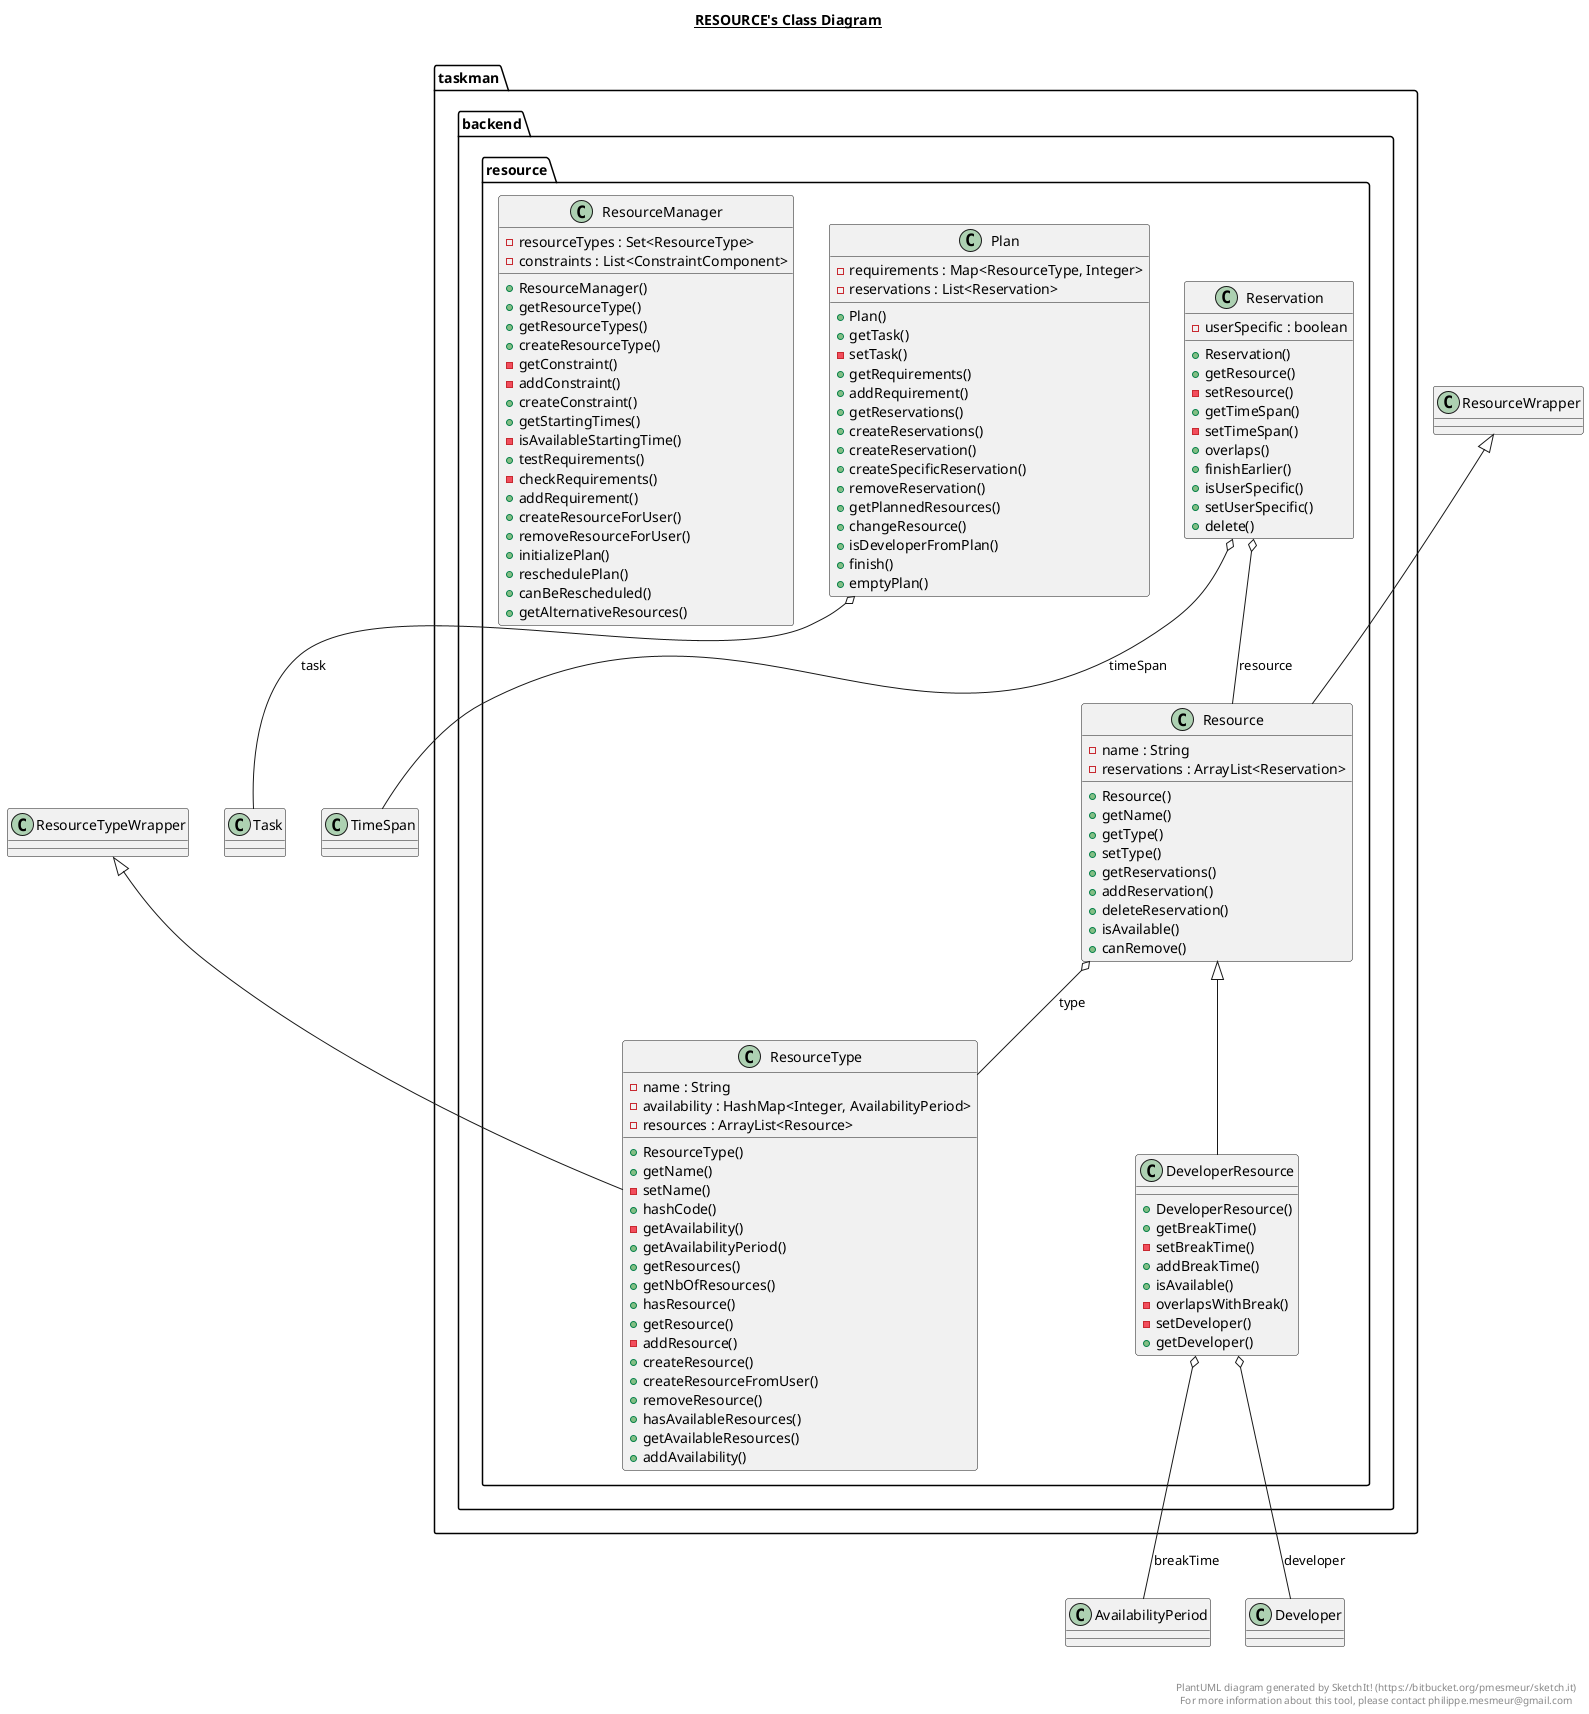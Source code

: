 @startuml

title __RESOURCE's Class Diagram__\n

  package taskman {
    package taskman.backend {
      package taskman.backend.resource {
        class DeveloperResource {
            + DeveloperResource()
            + getBreakTime()
            - setBreakTime()
            + addBreakTime()
            + isAvailable()
            - overlapsWithBreak()
            - setDeveloper()
            + getDeveloper()
        }
      }
    }
  }
  

  package taskman {
    package taskman.backend {
      package taskman.backend.resource {
        class Plan {
            - requirements : Map<ResourceType, Integer>
            - reservations : List<Reservation>
            + Plan()
            + getTask()
            - setTask()
            + getRequirements()
            + addRequirement()
            + getReservations()
            + createReservations()
            + createReservation()
            + createSpecificReservation()
            + removeReservation()
            + getPlannedResources()
            + changeResource()
            + isDeveloperFromPlan()
            + finish()
            + emptyPlan()
        }
      }
    }
  }
  

  package taskman {
    package taskman.backend {
      package taskman.backend.resource {
        class Reservation {
            - userSpecific : boolean
            + Reservation()
            + getResource()
            - setResource()
            + getTimeSpan()
            - setTimeSpan()
            + overlaps()
            + finishEarlier()
            + isUserSpecific()
            + setUserSpecific()
            + delete()
        }
      }
    }
  }
  

  package taskman {
    package taskman.backend {
      package taskman.backend.resource {
        class Resource {
            - name : String
            - reservations : ArrayList<Reservation>
            + Resource()
            + getName()
            + getType()
            + setType()
            + getReservations()
            + addReservation()
            + deleteReservation()
            + isAvailable()
            + canRemove()
        }
      }
    }
  }
  

  package taskman {
    package taskman.backend {
      package taskman.backend.resource {
        class ResourceManager {
            - resourceTypes : Set<ResourceType>
            - constraints : List<ConstraintComponent>
            + ResourceManager()
            + getResourceType()
            + getResourceTypes()
            + createResourceType()
            - getConstraint()
            - addConstraint()
            + createConstraint()
            + getStartingTimes()
            - isAvailableStartingTime()
            + testRequirements()
            - checkRequirements()
            + addRequirement()
            + createResourceForUser()
            + removeResourceForUser()
            + initializePlan()
            + reschedulePlan()
            + canBeRescheduled()
            + getAlternativeResources()
        }
      }
    }
  }
  

  package taskman {
    package taskman.backend {
      package taskman.backend.resource {
        class ResourceType {
            - name : String
            - availability : HashMap<Integer, AvailabilityPeriod>
            - resources : ArrayList<Resource>
            + ResourceType()
            + getName()
            - setName()
            + hashCode()
            - getAvailability()
            + getAvailabilityPeriod()
            + getResources()
            + getNbOfResources()
            + hasResource()
            + getResource()
            - addResource()
            + createResource()
            + createResourceFromUser()
            + removeResource()
            + hasAvailableResources()
            + getAvailableResources()
            + addAvailability()
        }
      }
    }
  }
  

  DeveloperResource -up-|> Resource
  DeveloperResource o-- AvailabilityPeriod : breakTime
  DeveloperResource o-- Developer : developer
  Plan o-- Task : task
  Reservation o-- Resource : resource
  Reservation o-- TimeSpan : timeSpan
  Resource -up-|> ResourceWrapper
  Resource o-- ResourceType : type
  ResourceType -up-|> ResourceTypeWrapper


right footer


PlantUML diagram generated by SketchIt! (https://bitbucket.org/pmesmeur/sketch.it)
For more information about this tool, please contact philippe.mesmeur@gmail.com
endfooter

@enduml
